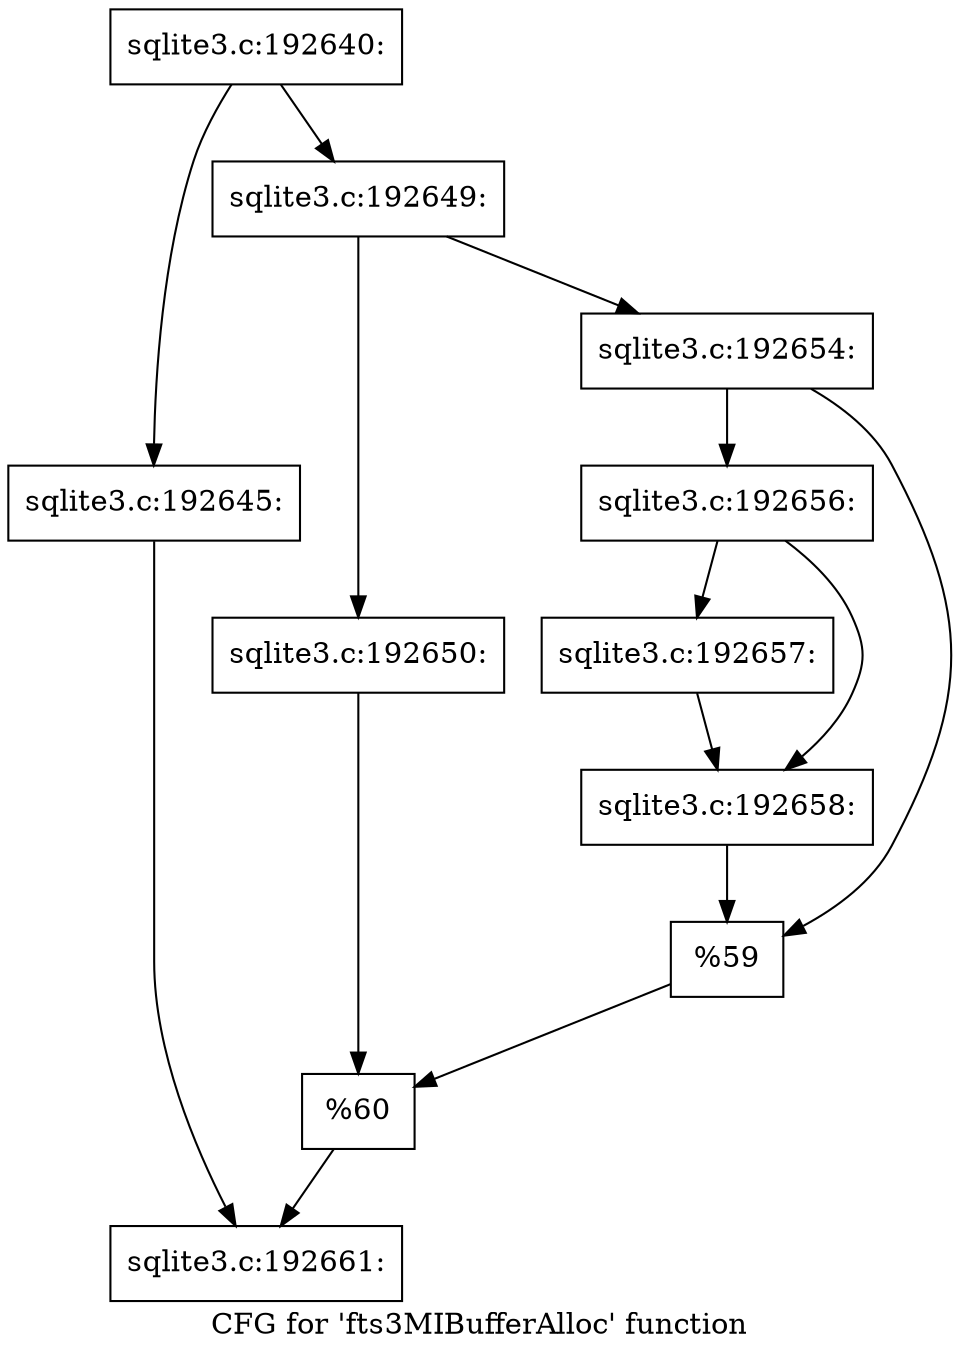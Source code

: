 digraph "CFG for 'fts3MIBufferAlloc' function" {
	label="CFG for 'fts3MIBufferAlloc' function";

	Node0x55c0fb345940 [shape=record,label="{sqlite3.c:192640:}"];
	Node0x55c0fb345940 -> Node0x55c0fb34e300;
	Node0x55c0fb345940 -> Node0x55c0fb34e3a0;
	Node0x55c0fb34e300 [shape=record,label="{sqlite3.c:192645:}"];
	Node0x55c0fb34e300 -> Node0x55c0fb34e350;
	Node0x55c0fb34e3a0 [shape=record,label="{sqlite3.c:192649:}"];
	Node0x55c0fb34e3a0 -> Node0x55c0f6d0f070;
	Node0x55c0fb34e3a0 -> Node0x55c0fb34f950;
	Node0x55c0f6d0f070 [shape=record,label="{sqlite3.c:192650:}"];
	Node0x55c0f6d0f070 -> Node0x55c0fb34f790;
	Node0x55c0fb34f950 [shape=record,label="{sqlite3.c:192654:}"];
	Node0x55c0fb34f950 -> Node0x55c0fb350cd0;
	Node0x55c0fb34f950 -> Node0x55c0fb350d20;
	Node0x55c0fb350cd0 [shape=record,label="{sqlite3.c:192656:}"];
	Node0x55c0fb350cd0 -> Node0x55c0fb351180;
	Node0x55c0fb350cd0 -> Node0x55c0fb3511d0;
	Node0x55c0fb351180 [shape=record,label="{sqlite3.c:192657:}"];
	Node0x55c0fb351180 -> Node0x55c0fb3511d0;
	Node0x55c0fb3511d0 [shape=record,label="{sqlite3.c:192658:}"];
	Node0x55c0fb3511d0 -> Node0x55c0fb350d20;
	Node0x55c0fb350d20 [shape=record,label="{%59}"];
	Node0x55c0fb350d20 -> Node0x55c0fb34f790;
	Node0x55c0fb34f790 [shape=record,label="{%60}"];
	Node0x55c0fb34f790 -> Node0x55c0fb34e350;
	Node0x55c0fb34e350 [shape=record,label="{sqlite3.c:192661:}"];
}

